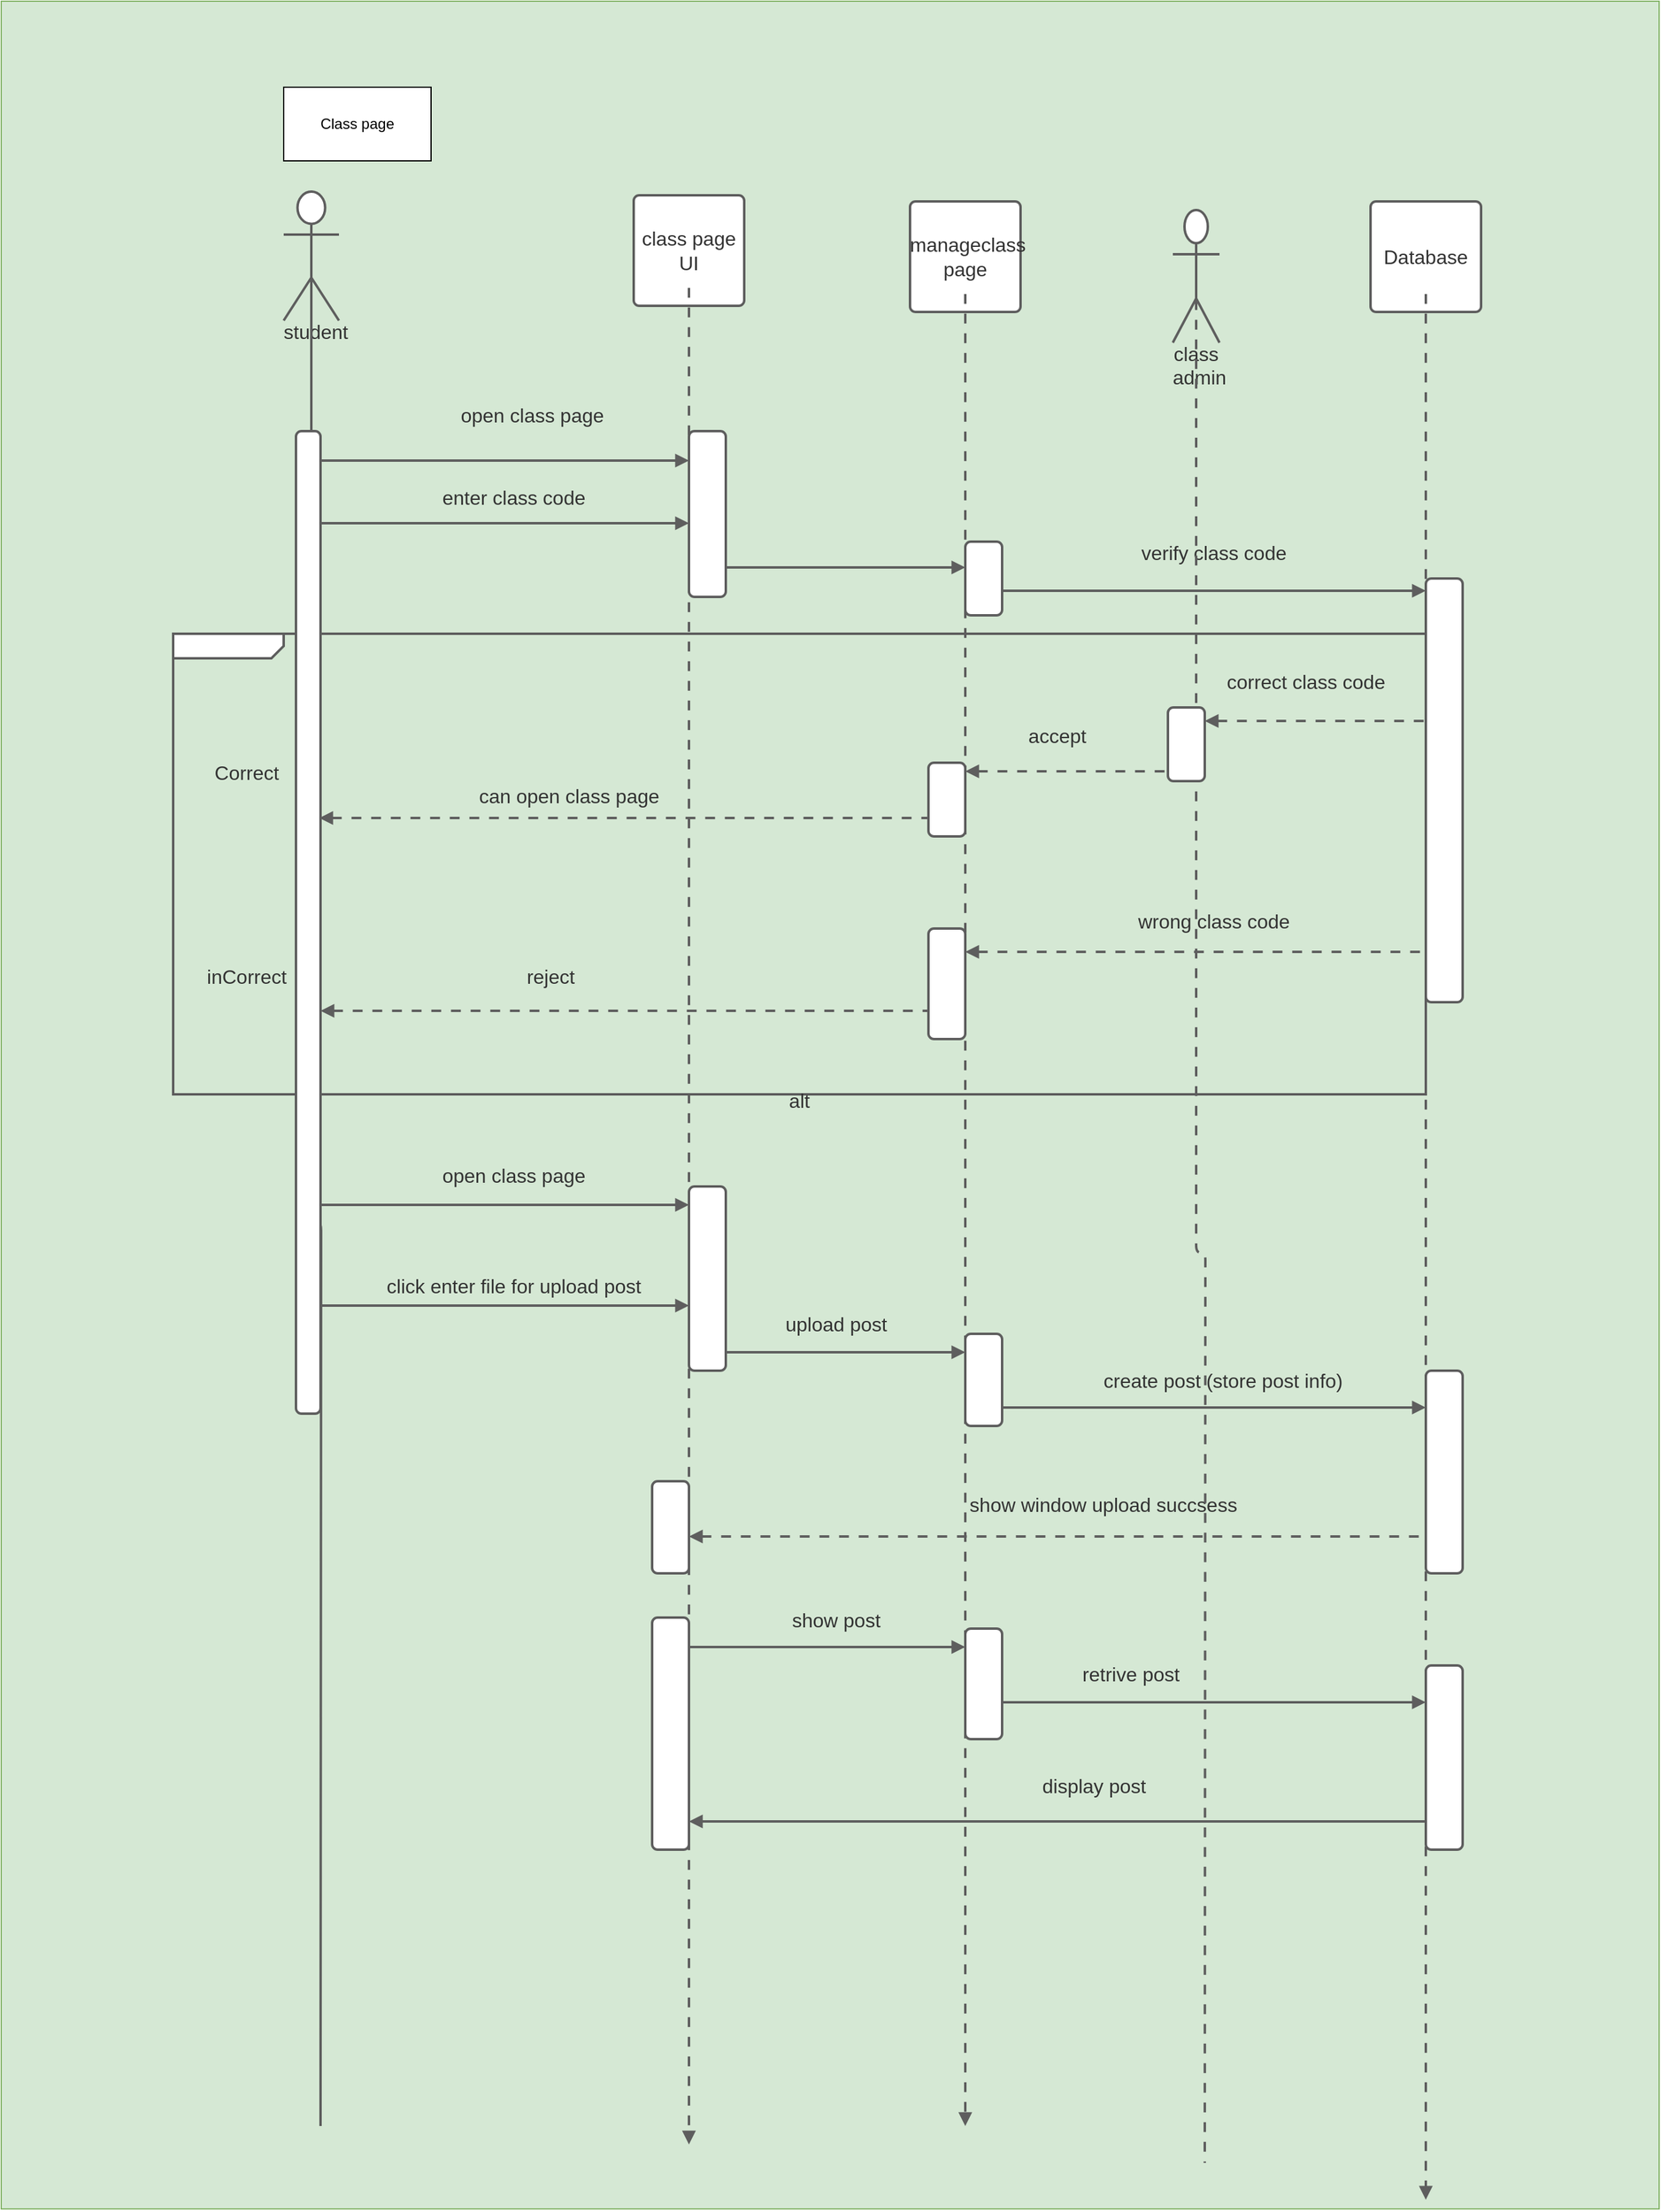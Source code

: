 <mxfile version="14.4.3" type="github">
  <diagram id="NYLi7z8St0ZiXPlUJJ_H" name="Page-1">
    <mxGraphModel dx="2633" dy="1853" grid="1" gridSize="10" guides="1" tooltips="1" connect="1" arrows="1" fold="1" page="1" pageScale="1" pageWidth="827" pageHeight="1169" math="0" shadow="0">
      <root>
        <mxCell id="0" />
        <mxCell id="1" parent="0" />
        <mxCell id="sm9gmHpUWljV3jtlcLCK-64" value="" style="rounded=0;whiteSpace=wrap;html=1;fillColor=#d5e8d4;strokeColor=#82b366;" parent="1" vertex="1">
          <mxGeometry x="910" y="50" width="1350" height="1797.5" as="geometry" />
        </mxCell>
        <UserObject label="student" lucidchartObjectId=".74~vac.ESNs" id="sm9gmHpUWljV3jtlcLCK-1">
          <mxCell style="html=1;overflow=block;blockSpacing=1;whiteSpace=wrap;shape=umlActor;labelPosition=center;verticalLabelPosition=bottom;verticalAlign=top;whiteSpace=nowrap;whiteSpace=wrap;fontSize=16;fontColor=#333333;spacing=0;strokeColor=#5e5e5e;strokeOpacity=100;rounded=1;absoluteArcSize=1;arcSize=9;strokeWidth=2;" parent="1" vertex="1">
            <mxGeometry x="1140" y="205" width="45" height="105" as="geometry" />
          </mxCell>
        </UserObject>
        <UserObject label="" lucidchartObjectId=".74~th0EqRQP" id="sm9gmHpUWljV3jtlcLCK-2">
          <mxCell style="html=1;jettySize=18;whiteSpace=wrap;fontSize=11;strokeColor=#5E5E5E;strokeWidth=2;rounded=1;arcSize=12;edgeStyle=orthogonalEdgeStyle;startArrow=none;;endArrow=none;;exitX=0.5;exitY=0.526;exitPerimeter=0;" parent="1" source="sm9gmHpUWljV3jtlcLCK-1" edge="1">
            <mxGeometry width="100" height="100" relative="1" as="geometry">
              <Array as="points" />
              <mxPoint x="1170" y="1780" as="targetPoint" />
            </mxGeometry>
          </mxCell>
        </UserObject>
        <UserObject label="class page UI" lucidchartObjectId=".74~QhxrPQ.O" id="sm9gmHpUWljV3jtlcLCK-3">
          <mxCell style="html=1;overflow=block;blockSpacing=1;whiteSpace=wrap;whiteSpace=wrap;fontSize=16;fontColor=#333333;spacing=0;strokeColor=#5e5e5e;strokeOpacity=100;rounded=1;absoluteArcSize=1;arcSize=9;strokeWidth=2;" parent="1" vertex="1">
            <mxGeometry x="1425" y="208" width="90" height="90" as="geometry" />
          </mxCell>
        </UserObject>
        <UserObject label="" lucidchartObjectId=".74~EvX1zp1C" id="sm9gmHpUWljV3jtlcLCK-4">
          <mxCell style="html=1;jettySize=18;whiteSpace=wrap;fontSize=11;strokeColor=#5E5E5E;dashed=1;fixDash=1;dashPattern=8 8;strokeWidth=2;rounded=1;arcSize=12;edgeStyle=orthogonalEdgeStyle;startArrow=none;;endArrow=block;endFill=1;;exitX=0.5;exitY=0.838;exitPerimeter=0;" parent="1" source="sm9gmHpUWljV3jtlcLCK-3" edge="1">
            <mxGeometry width="100" height="100" relative="1" as="geometry">
              <Array as="points" />
              <mxPoint x="1470" y="1795" as="targetPoint" />
            </mxGeometry>
          </mxCell>
        </UserObject>
        <UserObject label="" lucidchartObjectId=".74~yBeQC8kC" id="sm9gmHpUWljV3jtlcLCK-5">
          <mxCell style="html=1;jettySize=18;whiteSpace=wrap;fontSize=11;strokeColor=#5E5E5E;strokeWidth=2;rounded=1;arcSize=12;edgeStyle=orthogonalEdgeStyle;startArrow=none;;endArrow=block;endFill=1;;" parent="1" edge="1">
            <mxGeometry width="100" height="100" relative="1" as="geometry">
              <Array as="points" />
              <mxPoint x="1470" y="511" as="sourcePoint" />
              <mxPoint x="1695" y="511" as="targetPoint" />
            </mxGeometry>
          </mxCell>
        </UserObject>
        <UserObject label="enter class code" lucidchartObjectId=".74~p1TFMKdx" id="sm9gmHpUWljV3jtlcLCK-6">
          <mxCell style="html=1;overflow=block;blockSpacing=1;whiteSpace=wrap;;whiteSpace=wrap;fontSize=16;fontColor=#333333;spacing=4;strokeOpacity=0;fillOpacity=0;rounded=1;absoluteArcSize=1;arcSize=9;fillColor=#ffffff;strokeWidth=2;" parent="1" vertex="1">
            <mxGeometry x="1230" y="430" width="195" height="48" as="geometry" />
          </mxCell>
        </UserObject>
        <UserObject label="Database" lucidchartObjectId=".74~L..uaYCH" id="sm9gmHpUWljV3jtlcLCK-7">
          <mxCell style="html=1;overflow=block;blockSpacing=1;whiteSpace=wrap;whiteSpace=wrap;fontSize=16;fontColor=#333333;spacing=0;strokeColor=#5e5e5e;strokeOpacity=100;rounded=1;absoluteArcSize=1;arcSize=9;strokeWidth=2;" parent="1" vertex="1">
            <mxGeometry x="2025" y="213" width="90" height="90" as="geometry" />
          </mxCell>
        </UserObject>
        <UserObject label="" lucidchartObjectId=".74~7pWydCB5" id="sm9gmHpUWljV3jtlcLCK-8">
          <mxCell style="html=1;jettySize=18;whiteSpace=wrap;fontSize=11;strokeColor=#5E5E5E;dashed=1;fixDash=1;dashPattern=8 8;strokeWidth=2;rounded=1;arcSize=12;edgeStyle=orthogonalEdgeStyle;startArrow=none;;endArrow=block;endFill=1;;exitX=0.5;exitY=0.838;exitPerimeter=0;" parent="1" source="sm9gmHpUWljV3jtlcLCK-7" edge="1">
            <mxGeometry width="100" height="100" relative="1" as="geometry">
              <Array as="points" />
              <mxPoint x="2070" y="1840" as="targetPoint" />
            </mxGeometry>
          </mxCell>
        </UserObject>
        <UserObject label="" lucidchartObjectId=".74~OW_uFlLB" id="sm9gmHpUWljV3jtlcLCK-9">
          <mxCell style="html=1;jettySize=18;whiteSpace=wrap;fontSize=11;strokeColor=#5E5E5E;strokeWidth=2;rounded=1;arcSize=12;edgeStyle=orthogonalEdgeStyle;startArrow=none;;endArrow=block;endFill=1;;" parent="1" edge="1">
            <mxGeometry width="100" height="100" relative="1" as="geometry">
              <Array as="points" />
              <mxPoint x="1695" y="530" as="sourcePoint" />
              <mxPoint x="2070" y="530" as="targetPoint" />
            </mxGeometry>
          </mxCell>
        </UserObject>
        <UserObject label="verify class code" lucidchartObjectId=".74~6t4b5pFK" id="sm9gmHpUWljV3jtlcLCK-10">
          <mxCell style="html=1;overflow=block;blockSpacing=1;whiteSpace=wrap;;whiteSpace=wrap;fontSize=16;fontColor=#333333;spacing=4;strokeOpacity=0;fillOpacity=0;rounded=1;absoluteArcSize=1;arcSize=9;fillColor=#ffffff;strokeWidth=2;" parent="1" vertex="1">
            <mxGeometry x="1800" y="475" width="195" height="48" as="geometry" />
          </mxCell>
        </UserObject>
        <UserObject label="manageclass page" lucidchartObjectId=".74~UDlKc5DT" id="sm9gmHpUWljV3jtlcLCK-11">
          <mxCell style="html=1;overflow=block;blockSpacing=1;whiteSpace=wrap;whiteSpace=wrap;fontSize=16;fontColor=#333333;spacing=0;strokeColor=#5e5e5e;strokeOpacity=100;rounded=1;absoluteArcSize=1;arcSize=9;strokeWidth=2;" parent="1" vertex="1">
            <mxGeometry x="1650" y="213" width="90" height="90" as="geometry" />
          </mxCell>
        </UserObject>
        <UserObject label="" lucidchartObjectId=".74~Y4AQLNEE" id="sm9gmHpUWljV3jtlcLCK-12">
          <mxCell style="html=1;jettySize=18;whiteSpace=wrap;fontSize=11;strokeColor=#5E5E5E;dashed=1;fixDash=1;dashPattern=8 8;strokeWidth=2;rounded=1;arcSize=12;edgeStyle=orthogonalEdgeStyle;startArrow=none;;endArrow=block;endFill=1;;exitX=0.5;exitY=0.838;exitPerimeter=0;" parent="1" source="sm9gmHpUWljV3jtlcLCK-11" edge="1">
            <mxGeometry width="100" height="100" relative="1" as="geometry">
              <Array as="points" />
              <mxPoint x="1695" y="1780" as="targetPoint" />
            </mxGeometry>
          </mxCell>
        </UserObject>
        <UserObject label="" lucidchartObjectId=".74~3E8~0D8M" id="sm9gmHpUWljV3jtlcLCK-13">
          <mxCell style="html=1;jettySize=18;whiteSpace=wrap;fontSize=11;strokeColor=#5E5E5E;strokeWidth=2;rounded=1;arcSize=12;edgeStyle=orthogonalEdgeStyle;startArrow=none;;endArrow=block;endFill=1;;" parent="1" edge="1">
            <mxGeometry width="100" height="100" relative="1" as="geometry">
              <Array as="points" />
              <mxPoint x="1170" y="424" as="sourcePoint" />
              <mxPoint x="1470" y="424" as="targetPoint" />
            </mxGeometry>
          </mxCell>
        </UserObject>
        <UserObject label="open class page" lucidchartObjectId=".74~sSfD5huN" id="sm9gmHpUWljV3jtlcLCK-14">
          <mxCell style="html=1;overflow=block;blockSpacing=1;whiteSpace=wrap;;whiteSpace=wrap;fontSize=16;fontColor=#333333;spacing=4;strokeOpacity=0;fillOpacity=0;rounded=1;absoluteArcSize=1;arcSize=9;fillColor=#ffffff;strokeWidth=2;" parent="1" vertex="1">
            <mxGeometry x="1245" y="363" width="195" height="48" as="geometry" />
          </mxCell>
        </UserObject>
        <UserObject label="" lucidchartObjectId=".74~~VkjrfQe" id="sm9gmHpUWljV3jtlcLCK-15">
          <mxCell style="html=1;jettySize=18;whiteSpace=wrap;fontSize=11;strokeColor=#5E5E5E;dashed=1;fixDash=1;dashPattern=8 8;strokeWidth=2;rounded=1;arcSize=12;edgeStyle=orthogonalEdgeStyle;startArrow=block;startFill=1;;endArrow=none;;" parent="1" edge="1">
            <mxGeometry width="100" height="100" relative="1" as="geometry">
              <Array as="points" />
              <mxPoint x="1890" y="636" as="sourcePoint" />
              <mxPoint x="2070" y="636" as="targetPoint" />
            </mxGeometry>
          </mxCell>
        </UserObject>
        <UserObject label="correct class code" lucidchartObjectId=".74~VvVZlMZU" id="sm9gmHpUWljV3jtlcLCK-16">
          <mxCell style="html=1;overflow=block;blockSpacing=1;whiteSpace=wrap;;whiteSpace=wrap;fontSize=16;fontColor=#333333;spacing=4;strokeOpacity=0;fillOpacity=0;rounded=1;absoluteArcSize=1;arcSize=9;fillColor=#ffffff;strokeWidth=2;" parent="1" vertex="1">
            <mxGeometry x="1875" y="580" width="195" height="48" as="geometry" />
          </mxCell>
        </UserObject>
        <UserObject label="" lucidchartObjectId=".74~rsV8pi.f" id="sm9gmHpUWljV3jtlcLCK-17">
          <mxCell style="html=1;jettySize=18;whiteSpace=wrap;fontSize=11;strokeColor=#5E5E5E;dashed=1;fixDash=1;dashPattern=8 8;strokeWidth=2;rounded=1;arcSize=12;edgeStyle=orthogonalEdgeStyle;startArrow=block;startFill=1;;endArrow=none;;" parent="1" edge="1">
            <mxGeometry width="100" height="100" relative="1" as="geometry">
              <Array as="points" />
              <mxPoint x="1169" y="715" as="sourcePoint" />
              <mxPoint x="1695" y="715" as="targetPoint" />
            </mxGeometry>
          </mxCell>
        </UserObject>
        <UserObject label="can open class page" lucidchartObjectId=".74~ObfgpWDN" id="sm9gmHpUWljV3jtlcLCK-18">
          <mxCell style="html=1;overflow=block;blockSpacing=1;whiteSpace=wrap;;whiteSpace=wrap;fontSize=16;fontColor=#333333;spacing=4;strokeOpacity=0;fillOpacity=0;rounded=1;absoluteArcSize=1;arcSize=9;fillColor=#ffffff;strokeWidth=2;" parent="1" vertex="1">
            <mxGeometry x="1275" y="673" width="195" height="48" as="geometry" />
          </mxCell>
        </UserObject>
        <UserObject label="" lucidchartObjectId=".74~xbtkb7Dn" id="sm9gmHpUWljV3jtlcLCK-19">
          <mxCell style="html=1;jettySize=18;whiteSpace=wrap;fontSize=11;strokeColor=#5E5E5E;dashed=1;fixDash=1;dashPattern=8 8;strokeWidth=2;rounded=1;arcSize=12;edgeStyle=orthogonalEdgeStyle;startArrow=block;startFill=1;;endArrow=none;;" parent="1" edge="1">
            <mxGeometry width="100" height="100" relative="1" as="geometry">
              <Array as="points" />
              <mxPoint x="1695" y="824" as="sourcePoint" />
              <mxPoint x="2070" y="824" as="targetPoint" />
            </mxGeometry>
          </mxCell>
        </UserObject>
        <UserObject label="wrong class code" lucidchartObjectId=".74~_D6dR3IE" id="sm9gmHpUWljV3jtlcLCK-20">
          <mxCell style="html=1;overflow=block;blockSpacing=1;whiteSpace=wrap;;whiteSpace=wrap;fontSize=16;fontColor=#333333;spacing=4;strokeOpacity=0;fillOpacity=0;rounded=1;absoluteArcSize=1;arcSize=9;fillColor=#ffffff;strokeWidth=2;" parent="1" vertex="1">
            <mxGeometry x="1800" y="775" width="195" height="48" as="geometry" />
          </mxCell>
        </UserObject>
        <UserObject label="" lucidchartObjectId=".74~zE.izZJj" id="sm9gmHpUWljV3jtlcLCK-21">
          <mxCell style="html=1;jettySize=18;whiteSpace=wrap;fontSize=11;strokeColor=#5E5E5E;dashed=1;fixDash=1;dashPattern=8 8;strokeWidth=2;rounded=1;arcSize=12;edgeStyle=orthogonalEdgeStyle;startArrow=block;startFill=1;;endArrow=none;;" parent="1" edge="1">
            <mxGeometry width="100" height="100" relative="1" as="geometry">
              <Array as="points" />
              <mxPoint x="1170" y="872" as="sourcePoint" />
              <mxPoint x="1695" y="872" as="targetPoint" />
            </mxGeometry>
          </mxCell>
        </UserObject>
        <UserObject label="reject " lucidchartObjectId=".74~xJkNI7g_" id="sm9gmHpUWljV3jtlcLCK-22">
          <mxCell style="html=1;overflow=block;blockSpacing=1;whiteSpace=wrap;;whiteSpace=wrap;fontSize=16;fontColor=#333333;spacing=4;strokeOpacity=0;fillOpacity=0;rounded=1;absoluteArcSize=1;arcSize=9;fillColor=#ffffff;strokeWidth=2;" parent="1" vertex="1">
            <mxGeometry x="1260" y="820" width="195" height="48" as="geometry" />
          </mxCell>
        </UserObject>
        <UserObject label="" lucidchartObjectId=".74~zTKq35je" id="sm9gmHpUWljV3jtlcLCK-23">
          <mxCell style="html=1;overflow=block;blockSpacing=1;whiteSpace=wrap;shape=mxgraph.sysml.package2;xSize=90;overflow=fill;whiteSpace=wrap;fontSize=11;spacing=0;strokeColor=#5e5e5e;strokeOpacity=100;rounded=1;absoluteArcSize=1;arcSize=9;strokeWidth=2;" parent="1" vertex="1">
            <mxGeometry x="1050" y="565" width="1020" height="375" as="geometry" />
          </mxCell>
        </UserObject>
        <mxCell id="sm9gmHpUWljV3jtlcLCK-24" value="alt " style="strokeColor=none;fillColor=none;whiteSpace=wrap;fontSize=16;fontColor=#333333;" parent="sm9gmHpUWljV3jtlcLCK-23" vertex="1">
          <mxGeometry y="375" width="1020" height="10" as="geometry" />
        </mxCell>
        <UserObject label="Correct" lucidchartObjectId=".74~LpWCvS8d" id="sm9gmHpUWljV3jtlcLCK-26">
          <mxCell style="html=1;overflow=block;blockSpacing=1;whiteSpace=wrap;;whiteSpace=wrap;fontSize=16;fontColor=#333333;spacing=4;strokeOpacity=0;fillOpacity=0;rounded=1;absoluteArcSize=1;arcSize=9;fillColor=#ffffff;strokeWidth=2;" parent="1" vertex="1">
            <mxGeometry x="1020" y="655" width="180" height="45" as="geometry" />
          </mxCell>
        </UserObject>
        <UserObject label="inCorrect" lucidchartObjectId=".74~NLxJEd_A" id="sm9gmHpUWljV3jtlcLCK-27">
          <mxCell style="html=1;overflow=block;blockSpacing=1;whiteSpace=wrap;;whiteSpace=wrap;fontSize=16;fontColor=#333333;spacing=4;strokeOpacity=0;fillOpacity=0;rounded=1;absoluteArcSize=1;arcSize=9;fillColor=#ffffff;strokeWidth=2;" parent="1" vertex="1">
            <mxGeometry x="1020" y="821" width="180" height="45" as="geometry" />
          </mxCell>
        </UserObject>
        <UserObject label="" lucidchartObjectId="N.4~n039Huw-" id="sm9gmHpUWljV3jtlcLCK-28">
          <mxCell style="html=1;jettySize=18;whiteSpace=wrap;fontSize=11;strokeColor=#5E5E5E;strokeWidth=2;rounded=1;arcSize=12;edgeStyle=orthogonalEdgeStyle;startArrow=none;;endArrow=block;endFill=1;;" parent="1" edge="1">
            <mxGeometry width="100" height="100" relative="1" as="geometry">
              <Array as="points" />
              <mxPoint x="1170" y="1030" as="sourcePoint" />
              <mxPoint x="1470" y="1030" as="targetPoint" />
            </mxGeometry>
          </mxCell>
        </UserObject>
        <UserObject label="open class page" lucidchartObjectId="V.4~JgI.nWXm" id="sm9gmHpUWljV3jtlcLCK-29">
          <mxCell style="html=1;overflow=block;blockSpacing=1;whiteSpace=wrap;;whiteSpace=wrap;fontSize=16;fontColor=#333333;spacing=4;strokeOpacity=0;fillOpacity=0;rounded=1;absoluteArcSize=1;arcSize=9;fillColor=#ffffff;strokeWidth=2;" parent="1" vertex="1">
            <mxGeometry x="1230" y="982" width="195" height="48" as="geometry" />
          </mxCell>
        </UserObject>
        <UserObject label="" lucidchartObjectId="c~4~Gtxnce_p" id="sm9gmHpUWljV3jtlcLCK-30">
          <mxCell style="html=1;jettySize=18;whiteSpace=wrap;fontSize=11;strokeColor=#5E5E5E;strokeWidth=2;rounded=1;arcSize=12;edgeStyle=orthogonalEdgeStyle;startArrow=none;;endArrow=block;endFill=1;;" parent="1" edge="1">
            <mxGeometry width="100" height="100" relative="1" as="geometry">
              <Array as="points" />
              <mxPoint x="1470" y="1150" as="sourcePoint" />
              <mxPoint x="1695" y="1150" as="targetPoint" />
            </mxGeometry>
          </mxCell>
        </UserObject>
        <UserObject label="upload post" lucidchartObjectId="n~4~o-2KRxrc" id="sm9gmHpUWljV3jtlcLCK-31">
          <mxCell style="html=1;overflow=block;blockSpacing=1;whiteSpace=wrap;;whiteSpace=wrap;fontSize=16;fontColor=#333333;spacing=4;strokeOpacity=0;fillOpacity=0;rounded=1;absoluteArcSize=1;arcSize=9;fillColor=#ffffff;strokeWidth=2;" parent="1" vertex="1">
            <mxGeometry x="1500" y="1104" width="180" height="45" as="geometry" />
          </mxCell>
        </UserObject>
        <UserObject label="" lucidchartObjectId="K~4~2B3-aNM3" id="sm9gmHpUWljV3jtlcLCK-32">
          <mxCell style="html=1;jettySize=18;whiteSpace=wrap;fontSize=11;strokeColor=#5E5E5E;strokeWidth=2;rounded=1;arcSize=12;edgeStyle=orthogonalEdgeStyle;startArrow=none;;endArrow=block;endFill=1;;" parent="1" edge="1">
            <mxGeometry width="100" height="100" relative="1" as="geometry">
              <Array as="points" />
              <mxPoint x="1695" y="1195" as="sourcePoint" />
              <mxPoint x="2070" y="1195" as="targetPoint" />
            </mxGeometry>
          </mxCell>
        </UserObject>
        <UserObject label="create post (store post info)" lucidchartObjectId="li8~yqchf31K" id="sm9gmHpUWljV3jtlcLCK-33">
          <mxCell style="html=1;overflow=block;blockSpacing=1;whiteSpace=wrap;;whiteSpace=wrap;fontSize=16;fontColor=#333333;spacing=4;strokeOpacity=0;fillOpacity=0;rounded=1;absoluteArcSize=1;arcSize=9;fillColor=#ffffff;strokeWidth=2;" parent="1" vertex="1">
            <mxGeometry x="1785" y="1149" width="240" height="48" as="geometry" />
          </mxCell>
        </UserObject>
        <UserObject label="" lucidchartObjectId="0i8~EcV7BocX" id="sm9gmHpUWljV3jtlcLCK-34">
          <mxCell style="html=1;jettySize=18;whiteSpace=wrap;fontSize=11;strokeColor=#5E5E5E;dashed=1;fixDash=1;dashPattern=8 8;strokeWidth=2;rounded=1;arcSize=12;edgeStyle=orthogonalEdgeStyle;startArrow=block;startFill=1;;endArrow=none;;" parent="1" edge="1">
            <mxGeometry width="100" height="100" relative="1" as="geometry">
              <Array as="points" />
              <mxPoint x="1470" y="1300" as="sourcePoint" />
              <mxPoint x="2070" y="1300" as="targetPoint" />
            </mxGeometry>
          </mxCell>
        </UserObject>
        <UserObject label="show window upload succsess" lucidchartObjectId="oj8~lB2UOdJb" id="sm9gmHpUWljV3jtlcLCK-35">
          <mxCell style="html=1;overflow=block;blockSpacing=1;whiteSpace=wrap;;whiteSpace=wrap;fontSize=16;fontColor=#333333;spacing=4;strokeOpacity=0;fillOpacity=0;rounded=1;absoluteArcSize=1;arcSize=9;fillColor=#ffffff;strokeWidth=2;" parent="1" vertex="1">
            <mxGeometry x="1680" y="1250" width="255" height="48" as="geometry" />
          </mxCell>
        </UserObject>
        <UserObject label="class admin" lucidchartObjectId="Kv8~3FuXbIqL" id="sm9gmHpUWljV3jtlcLCK-36">
          <mxCell style="html=1;overflow=block;blockSpacing=1;whiteSpace=wrap;shape=umlActor;labelPosition=center;verticalLabelPosition=bottom;verticalAlign=top;whiteSpace=nowrap;whiteSpace=wrap;fontSize=16;fontColor=#333333;spacing=0;strokeColor=#5e5e5e;strokeOpacity=100;rounded=1;absoluteArcSize=1;arcSize=9;strokeWidth=2;" parent="1" vertex="1">
            <mxGeometry x="1864" y="220" width="38" height="108" as="geometry" />
          </mxCell>
        </UserObject>
        <UserObject label="" lucidchartObjectId="7v8~Tkc9_D.z" id="sm9gmHpUWljV3jtlcLCK-37">
          <mxCell style="html=1;jettySize=18;whiteSpace=wrap;fontSize=11;strokeColor=#5E5E5E;dashed=1;fixDash=1;dashPattern=8 8;strokeWidth=2;rounded=1;arcSize=12;edgeStyle=orthogonalEdgeStyle;startArrow=none;;endArrow=none;;exitX=0.5;exitY=0.531;exitPerimeter=0;" parent="1" source="sm9gmHpUWljV3jtlcLCK-36" edge="1">
            <mxGeometry width="100" height="100" relative="1" as="geometry">
              <Array as="points" />
              <mxPoint x="1890" y="1810" as="targetPoint" />
            </mxGeometry>
          </mxCell>
        </UserObject>
        <UserObject label="" lucidchartObjectId="Fx8~ht9wrE-i" id="sm9gmHpUWljV3jtlcLCK-38">
          <mxCell style="html=1;jettySize=18;whiteSpace=wrap;fontSize=11;strokeColor=#5E5E5E;dashed=1;fixDash=1;dashPattern=8 8;strokeWidth=2;rounded=1;arcSize=12;edgeStyle=orthogonalEdgeStyle;startArrow=block;startFill=1;;endArrow=none;;" parent="1" edge="1">
            <mxGeometry width="100" height="100" relative="1" as="geometry">
              <Array as="points" />
              <mxPoint x="1695" y="677" as="sourcePoint" />
              <mxPoint x="1890" y="677" as="targetPoint" />
            </mxGeometry>
          </mxCell>
        </UserObject>
        <UserObject label="accept" lucidchartObjectId="Sy8~9O~ik_y-" id="sm9gmHpUWljV3jtlcLCK-39">
          <mxCell style="html=1;overflow=block;blockSpacing=1;whiteSpace=wrap;;whiteSpace=wrap;fontSize=16;fontColor=#333333;spacing=4;strokeOpacity=0;fillOpacity=0;rounded=1;absoluteArcSize=1;arcSize=9;fillColor=#ffffff;strokeWidth=2;" parent="1" vertex="1">
            <mxGeometry x="1680" y="625" width="180" height="45" as="geometry" />
          </mxCell>
        </UserObject>
        <UserObject label="" lucidchartObjectId="gA8~lucetogo" id="sm9gmHpUWljV3jtlcLCK-40">
          <mxCell style="html=1;jettySize=18;whiteSpace=wrap;fontSize=11;strokeColor=#5E5E5E;strokeWidth=2;rounded=1;arcSize=12;edgeStyle=orthogonalEdgeStyle;startArrow=none;;endArrow=block;endFill=1;;" parent="1" edge="1">
            <mxGeometry width="100" height="100" relative="1" as="geometry">
              <Array as="points" />
              <mxPoint x="1170" y="1112" as="sourcePoint" />
              <mxPoint x="1470" y="1112" as="targetPoint" />
            </mxGeometry>
          </mxCell>
        </UserObject>
        <UserObject label="click enter file for upload post" lucidchartObjectId="rA8~I1JdIvxf" id="sm9gmHpUWljV3jtlcLCK-41">
          <mxCell style="html=1;overflow=block;blockSpacing=1;whiteSpace=wrap;;whiteSpace=wrap;fontSize=16;fontColor=#333333;spacing=4;strokeOpacity=0;fillOpacity=0;rounded=1;absoluteArcSize=1;arcSize=9;fillColor=#ffffff;strokeWidth=2;" parent="1" vertex="1">
            <mxGeometry x="1215" y="1072" width="225" height="48" as="geometry" />
          </mxCell>
        </UserObject>
        <UserObject label="" lucidchartObjectId="9C8~SBThiytK" id="sm9gmHpUWljV3jtlcLCK-42">
          <mxCell style="html=1;jettySize=18;whiteSpace=wrap;fontSize=11;strokeColor=#5E5E5E;strokeWidth=2;rounded=1;arcSize=12;edgeStyle=orthogonalEdgeStyle;startArrow=none;;endArrow=block;endFill=1;;" parent="1" edge="1">
            <mxGeometry width="100" height="100" relative="1" as="geometry">
              <Array as="points" />
              <mxPoint x="1170" y="475" as="sourcePoint" />
              <mxPoint x="1470" y="475" as="targetPoint" />
            </mxGeometry>
          </mxCell>
        </UserObject>
        <UserObject label="" lucidchartObjectId="WG8~w7~1Ud03" id="sm9gmHpUWljV3jtlcLCK-43">
          <mxCell style="html=1;jettySize=18;whiteSpace=wrap;fontSize=11;strokeColor=#5E5E5E;strokeWidth=2;rounded=1;arcSize=12;edgeStyle=orthogonalEdgeStyle;startArrow=none;;endArrow=block;endFill=1;;" parent="1" edge="1">
            <mxGeometry width="100" height="100" relative="1" as="geometry">
              <Array as="points" />
              <mxPoint x="1470" y="1390" as="sourcePoint" />
              <mxPoint x="1695" y="1390" as="targetPoint" />
            </mxGeometry>
          </mxCell>
        </UserObject>
        <UserObject label="show post" lucidchartObjectId="iH8~Lu70Zi1f" id="sm9gmHpUWljV3jtlcLCK-44">
          <mxCell style="html=1;overflow=block;blockSpacing=1;whiteSpace=wrap;;whiteSpace=wrap;fontSize=16;fontColor=#333333;spacing=4;strokeOpacity=0;fillOpacity=0;rounded=1;absoluteArcSize=1;arcSize=9;fillColor=#ffffff;strokeWidth=2;" parent="1" vertex="1">
            <mxGeometry x="1500" y="1345" width="180" height="45" as="geometry" />
          </mxCell>
        </UserObject>
        <UserObject label="" lucidchartObjectId="BH8~o3bC4CrP" id="sm9gmHpUWljV3jtlcLCK-45">
          <mxCell style="html=1;jettySize=18;whiteSpace=wrap;fontSize=11;strokeColor=#5E5E5E;strokeWidth=2;rounded=1;arcSize=12;edgeStyle=orthogonalEdgeStyle;startArrow=none;;endArrow=block;endFill=1;;" parent="1" edge="1">
            <mxGeometry width="100" height="100" relative="1" as="geometry">
              <Array as="points" />
              <mxPoint x="1695" y="1435" as="sourcePoint" />
              <mxPoint x="2070" y="1435" as="targetPoint" />
            </mxGeometry>
          </mxCell>
        </UserObject>
        <UserObject label="retrive post" lucidchartObjectId="KH8~2aPluyDs" id="sm9gmHpUWljV3jtlcLCK-46">
          <mxCell style="html=1;overflow=block;blockSpacing=1;whiteSpace=wrap;;whiteSpace=wrap;fontSize=16;fontColor=#333333;spacing=4;strokeOpacity=0;fillOpacity=0;rounded=1;absoluteArcSize=1;arcSize=9;fillColor=#ffffff;strokeWidth=2;" parent="1" vertex="1">
            <mxGeometry x="1740" y="1389" width="180" height="45" as="geometry" />
          </mxCell>
        </UserObject>
        <UserObject label="" lucidchartObjectId="6H8~-VJZpOIi" id="sm9gmHpUWljV3jtlcLCK-47">
          <mxCell style="html=1;jettySize=18;whiteSpace=wrap;fontSize=11;strokeColor=#5E5E5E;strokeWidth=2;rounded=1;arcSize=12;edgeStyle=orthogonalEdgeStyle;startArrow=block;startFill=1;;endArrow=none;;" parent="1" edge="1">
            <mxGeometry width="100" height="100" relative="1" as="geometry">
              <Array as="points" />
              <mxPoint x="1470" y="1532" as="sourcePoint" />
              <mxPoint x="2070" y="1532" as="targetPoint" />
            </mxGeometry>
          </mxCell>
        </UserObject>
        <UserObject label="display  post" lucidchartObjectId="iI8~_R8fSLNI" id="sm9gmHpUWljV3jtlcLCK-48">
          <mxCell style="html=1;overflow=block;blockSpacing=1;whiteSpace=wrap;;whiteSpace=wrap;fontSize=16;fontColor=#333333;spacing=4;strokeOpacity=0;fillOpacity=0;rounded=1;absoluteArcSize=1;arcSize=9;fillColor=#ffffff;strokeWidth=2;" parent="1" vertex="1">
            <mxGeometry x="1710" y="1480" width="180" height="45" as="geometry" />
          </mxCell>
        </UserObject>
        <UserObject label="" lucidchartObjectId="7I8~Zuz3MVnj" id="sm9gmHpUWljV3jtlcLCK-49">
          <mxCell style="html=1;overflow=block;blockSpacing=1;whiteSpace=wrap;;whiteSpace=wrap;fontSize=11;spacing=0;strokeColor=#5e5e5e;strokeOpacity=100;rounded=1;absoluteArcSize=1;arcSize=9;strokeWidth=2;" parent="1" vertex="1">
            <mxGeometry x="1470" y="400" width="30" height="135" as="geometry" />
          </mxCell>
        </UserObject>
        <UserObject label="" lucidchartObjectId="AJ8~2ZpW8s6C" id="sm9gmHpUWljV3jtlcLCK-50">
          <mxCell style="html=1;overflow=block;blockSpacing=1;whiteSpace=wrap;;whiteSpace=wrap;fontSize=11;spacing=0;strokeColor=#5e5e5e;strokeOpacity=100;rounded=1;absoluteArcSize=1;arcSize=9;strokeWidth=2;" parent="1" vertex="1">
            <mxGeometry x="1695" y="490" width="30" height="60" as="geometry" />
          </mxCell>
        </UserObject>
        <UserObject label="" lucidchartObjectId="YJ8~WhVkiuV." id="sm9gmHpUWljV3jtlcLCK-51">
          <mxCell style="html=1;overflow=block;blockSpacing=1;whiteSpace=wrap;;whiteSpace=wrap;fontSize=11;spacing=0;strokeColor=#5e5e5e;strokeOpacity=100;rounded=1;absoluteArcSize=1;arcSize=9;strokeWidth=2;" parent="1" vertex="1">
            <mxGeometry x="2070" y="520" width="30" height="345" as="geometry" />
          </mxCell>
        </UserObject>
        <UserObject label="" lucidchartObjectId="cK8~ffhJlHhh" id="sm9gmHpUWljV3jtlcLCK-52">
          <mxCell style="html=1;overflow=block;blockSpacing=1;whiteSpace=wrap;;whiteSpace=wrap;fontSize=11;spacing=0;strokeColor=#5e5e5e;strokeOpacity=100;rounded=1;absoluteArcSize=1;arcSize=9;strokeWidth=2;" parent="1" vertex="1">
            <mxGeometry x="1860" y="625" width="30" height="60" as="geometry" />
          </mxCell>
        </UserObject>
        <UserObject label="" lucidchartObjectId="kK8~PO-Bswyc" id="sm9gmHpUWljV3jtlcLCK-53">
          <mxCell style="html=1;overflow=block;blockSpacing=1;whiteSpace=wrap;;whiteSpace=wrap;fontSize=11;spacing=0;strokeColor=#5e5e5e;strokeOpacity=100;rounded=1;absoluteArcSize=1;arcSize=9;strokeWidth=2;" parent="1" vertex="1">
            <mxGeometry x="1665" y="670" width="30" height="60" as="geometry" />
          </mxCell>
        </UserObject>
        <UserObject label="" lucidchartObjectId="wK8~HPoNDJQ~" id="sm9gmHpUWljV3jtlcLCK-54">
          <mxCell style="html=1;overflow=block;blockSpacing=1;whiteSpace=wrap;;whiteSpace=wrap;fontSize=11;spacing=0;strokeColor=#5e5e5e;strokeOpacity=100;rounded=1;absoluteArcSize=1;arcSize=9;strokeWidth=2;" parent="1" vertex="1">
            <mxGeometry x="1665" y="805" width="30" height="90" as="geometry" />
          </mxCell>
        </UserObject>
        <UserObject label="" lucidchartObjectId="QK8~S~bnT_.4" id="sm9gmHpUWljV3jtlcLCK-55">
          <mxCell style="html=1;overflow=block;blockSpacing=1;whiteSpace=wrap;;whiteSpace=wrap;fontSize=11;spacing=0;strokeColor=#5e5e5e;strokeOpacity=100;rounded=1;absoluteArcSize=1;arcSize=9;strokeWidth=2;" parent="1" vertex="1">
            <mxGeometry x="1470" y="1015" width="30" height="150" as="geometry" />
          </mxCell>
        </UserObject>
        <UserObject label="" lucidchartObjectId="5K8~X9YfBLRo" id="sm9gmHpUWljV3jtlcLCK-56">
          <mxCell style="html=1;overflow=block;blockSpacing=1;whiteSpace=wrap;;whiteSpace=wrap;fontSize=11;spacing=0;strokeColor=#5e5e5e;strokeOpacity=100;rounded=1;absoluteArcSize=1;arcSize=9;strokeWidth=2;" parent="1" vertex="1">
            <mxGeometry x="1695" y="1135" width="30" height="75" as="geometry" />
          </mxCell>
        </UserObject>
        <UserObject label="" lucidchartObjectId="gL8~Rr3wmWb0" id="sm9gmHpUWljV3jtlcLCK-57">
          <mxCell style="html=1;overflow=block;blockSpacing=1;whiteSpace=wrap;;whiteSpace=wrap;fontSize=11;spacing=0;strokeColor=#5e5e5e;strokeOpacity=100;rounded=1;absoluteArcSize=1;arcSize=9;strokeWidth=2;" parent="1" vertex="1">
            <mxGeometry x="2070" y="1165" width="30" height="165" as="geometry" />
          </mxCell>
        </UserObject>
        <UserObject label="" lucidchartObjectId="qL8~FiK9Jp_Z" id="sm9gmHpUWljV3jtlcLCK-58">
          <mxCell style="html=1;overflow=block;blockSpacing=1;whiteSpace=wrap;;whiteSpace=wrap;fontSize=11;spacing=0;strokeColor=#5e5e5e;strokeOpacity=100;rounded=1;absoluteArcSize=1;arcSize=9;strokeWidth=2;" parent="1" vertex="1">
            <mxGeometry x="1440" y="1255" width="30" height="75" as="geometry" />
          </mxCell>
        </UserObject>
        <UserObject label="" lucidchartObjectId="qN8~4UdV03wC" id="sm9gmHpUWljV3jtlcLCK-59">
          <mxCell style="html=1;overflow=block;blockSpacing=1;whiteSpace=wrap;;whiteSpace=wrap;fontSize=11;spacing=0;strokeColor=#5e5e5e;strokeOpacity=100;rounded=1;absoluteArcSize=1;arcSize=9;strokeWidth=2;" parent="1" vertex="1">
            <mxGeometry x="1440" y="1366" width="30" height="189" as="geometry" />
          </mxCell>
        </UserObject>
        <UserObject label="" lucidchartObjectId="wN8~yyGFv.fN" id="sm9gmHpUWljV3jtlcLCK-60">
          <mxCell style="html=1;overflow=block;blockSpacing=1;whiteSpace=wrap;;whiteSpace=wrap;fontSize=11;spacing=0;strokeColor=#5e5e5e;strokeOpacity=100;rounded=1;absoluteArcSize=1;arcSize=9;strokeWidth=2;" parent="1" vertex="1">
            <mxGeometry x="1695" y="1375" width="30" height="90" as="geometry" />
          </mxCell>
        </UserObject>
        <UserObject label="" lucidchartObjectId="AN8~Ud3YAhZb" id="sm9gmHpUWljV3jtlcLCK-61">
          <mxCell style="html=1;overflow=block;blockSpacing=1;whiteSpace=wrap;;whiteSpace=wrap;fontSize=11;spacing=0;strokeColor=#5e5e5e;strokeOpacity=100;rounded=1;absoluteArcSize=1;arcSize=9;strokeWidth=2;" parent="1" vertex="1">
            <mxGeometry x="2070" y="1405" width="30" height="150" as="geometry" />
          </mxCell>
        </UserObject>
        <mxCell id="sm9gmHpUWljV3jtlcLCK-62" value="" style="rounded=0;whiteSpace=wrap;html=1;" parent="1" vertex="1">
          <mxGeometry x="1140" y="120" width="120" height="60" as="geometry" />
        </mxCell>
        <mxCell id="sm9gmHpUWljV3jtlcLCK-63" value="Class page" style="text;html=1;strokeColor=none;fillColor=none;align=center;verticalAlign=middle;whiteSpace=wrap;rounded=0;" parent="1" vertex="1">
          <mxGeometry x="1160" y="140" width="80" height="20" as="geometry" />
        </mxCell>
        <UserObject label="" lucidchartObjectId="YJ8~WhVkiuV." id="2GtQY8oMdf-i8PfaaE3N-1">
          <mxCell style="html=1;overflow=block;blockSpacing=1;whiteSpace=wrap;;whiteSpace=wrap;fontSize=11;spacing=0;strokeColor=#5e5e5e;strokeOpacity=100;rounded=1;absoluteArcSize=1;arcSize=9;strokeWidth=2;" vertex="1" parent="1">
            <mxGeometry x="1150" y="400" width="20" height="800" as="geometry" />
          </mxCell>
        </UserObject>
      </root>
    </mxGraphModel>
  </diagram>
</mxfile>
